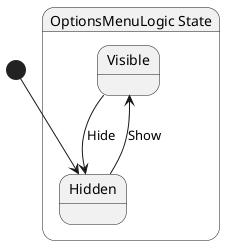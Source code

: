 @startuml OptionsMenuLogic
state "OptionsMenuLogic State" as Yolk_UI_OptionsMenuLogic_State {
  state "Visible" as Yolk_UI_OptionsMenuLogic_State_Visible
  state "Hidden" as Yolk_UI_OptionsMenuLogic_State_Hidden
}

Yolk_UI_OptionsMenuLogic_State_Hidden --> Yolk_UI_OptionsMenuLogic_State_Visible : Show
Yolk_UI_OptionsMenuLogic_State_Visible --> Yolk_UI_OptionsMenuLogic_State_Hidden : Hide
[*] --> Yolk_UI_OptionsMenuLogic_State_Hidden
@enduml
